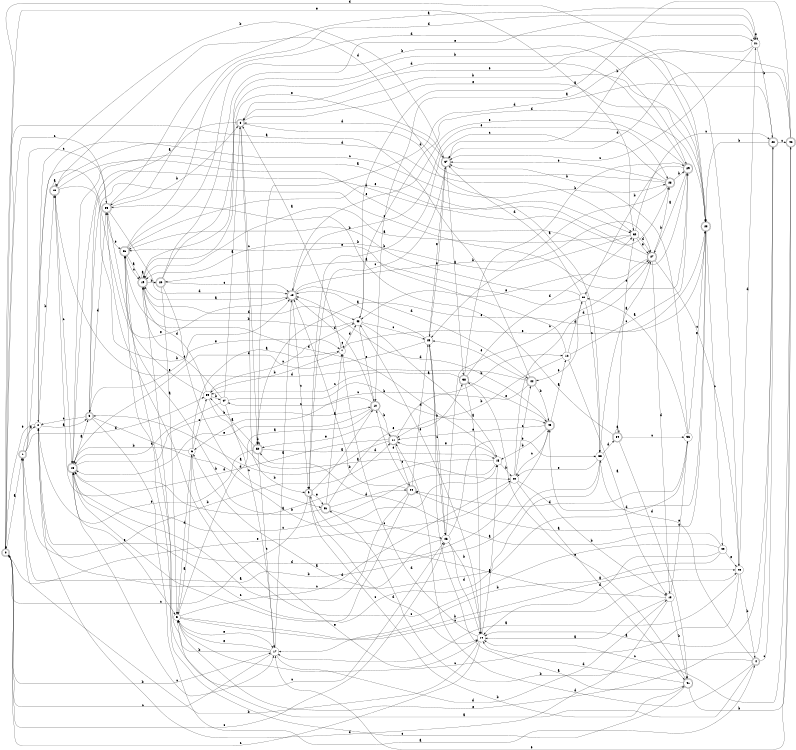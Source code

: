 digraph n42_4 {
__start0 [label="" shape="none"];

rankdir=LR;
size="8,5";

s0 [style="rounded,filled", color="black", fillcolor="white" shape="doublecircle", label="0"];
s1 [style="rounded,filled", color="black", fillcolor="white" shape="doublecircle", label="1"];
s2 [style="filled", color="black", fillcolor="white" shape="circle", label="2"];
s3 [style="rounded,filled", color="black", fillcolor="white" shape="doublecircle", label="3"];
s4 [style="rounded,filled", color="black", fillcolor="white" shape="doublecircle", label="4"];
s5 [style="filled", color="black", fillcolor="white" shape="circle", label="5"];
s6 [style="filled", color="black", fillcolor="white" shape="circle", label="6"];
s7 [style="filled", color="black", fillcolor="white" shape="circle", label="7"];
s8 [style="rounded,filled", color="black", fillcolor="white" shape="doublecircle", label="8"];
s9 [style="rounded,filled", color="black", fillcolor="white" shape="doublecircle", label="9"];
s10 [style="rounded,filled", color="black", fillcolor="white" shape="doublecircle", label="10"];
s11 [style="rounded,filled", color="black", fillcolor="white" shape="doublecircle", label="11"];
s12 [style="filled", color="black", fillcolor="white" shape="circle", label="12"];
s13 [style="filled", color="black", fillcolor="white" shape="circle", label="13"];
s14 [style="filled", color="black", fillcolor="white" shape="circle", label="14"];
s15 [style="filled", color="black", fillcolor="white" shape="circle", label="15"];
s16 [style="rounded,filled", color="black", fillcolor="white" shape="doublecircle", label="16"];
s17 [style="filled", color="black", fillcolor="white" shape="circle", label="17"];
s18 [style="rounded,filled", color="black", fillcolor="white" shape="doublecircle", label="18"];
s19 [style="rounded,filled", color="black", fillcolor="white" shape="doublecircle", label="19"];
s20 [style="rounded,filled", color="black", fillcolor="white" shape="doublecircle", label="20"];
s21 [style="filled", color="black", fillcolor="white" shape="circle", label="21"];
s22 [style="rounded,filled", color="black", fillcolor="white" shape="doublecircle", label="22"];
s23 [style="rounded,filled", color="black", fillcolor="white" shape="doublecircle", label="23"];
s24 [style="rounded,filled", color="black", fillcolor="white" shape="doublecircle", label="24"];
s25 [style="filled", color="black", fillcolor="white" shape="circle", label="25"];
s26 [style="filled", color="black", fillcolor="white" shape="circle", label="26"];
s27 [style="rounded,filled", color="black", fillcolor="white" shape="doublecircle", label="27"];
s28 [style="rounded,filled", color="black", fillcolor="white" shape="doublecircle", label="28"];
s29 [style="rounded,filled", color="black", fillcolor="white" shape="doublecircle", label="29"];
s30 [style="filled", color="black", fillcolor="white" shape="circle", label="30"];
s31 [style="rounded,filled", color="black", fillcolor="white" shape="doublecircle", label="31"];
s32 [style="filled", color="black", fillcolor="white" shape="circle", label="32"];
s33 [style="filled", color="black", fillcolor="white" shape="circle", label="33"];
s34 [style="rounded,filled", color="black", fillcolor="white" shape="doublecircle", label="34"];
s35 [style="rounded,filled", color="black", fillcolor="white" shape="doublecircle", label="35"];
s36 [style="filled", color="black", fillcolor="white" shape="circle", label="36"];
s37 [style="rounded,filled", color="black", fillcolor="white" shape="doublecircle", label="37"];
s38 [style="rounded,filled", color="black", fillcolor="white" shape="doublecircle", label="38"];
s39 [style="filled", color="black", fillcolor="white" shape="circle", label="39"];
s40 [style="filled", color="black", fillcolor="white" shape="circle", label="40"];
s41 [style="rounded,filled", color="black", fillcolor="white" shape="doublecircle", label="41"];
s42 [style="rounded,filled", color="black", fillcolor="white" shape="doublecircle", label="42"];
s43 [style="filled", color="black", fillcolor="white" shape="circle", label="43"];
s44 [style="rounded,filled", color="black", fillcolor="white" shape="doublecircle", label="44"];
s45 [style="rounded,filled", color="black", fillcolor="white" shape="doublecircle", label="45"];
s46 [style="rounded,filled", color="black", fillcolor="white" shape="doublecircle", label="46"];
s47 [style="filled", color="black", fillcolor="white" shape="circle", label="47"];
s48 [style="filled", color="black", fillcolor="white" shape="circle", label="48"];
s49 [style="filled", color="black", fillcolor="white" shape="circle", label="49"];
s50 [style="rounded,filled", color="black", fillcolor="white" shape="doublecircle", label="50"];
s51 [style="rounded,filled", color="black", fillcolor="white" shape="doublecircle", label="51"];
s0 -> s1 [label="a"];
s0 -> s17 [label="b"];
s0 -> s26 [label="c"];
s0 -> s23 [label="d"];
s0 -> s32 [label="e"];
s1 -> s2 [label="a"];
s1 -> s11 [label="b"];
s1 -> s35 [label="c"];
s1 -> s39 [label="d"];
s1 -> s18 [label="e"];
s2 -> s3 [label="a"];
s2 -> s46 [label="b"];
s2 -> s28 [label="c"];
s2 -> s45 [label="d"];
s2 -> s0 [label="e"];
s3 -> s4 [label="a"];
s3 -> s15 [label="b"];
s3 -> s2 [label="c"];
s3 -> s35 [label="d"];
s3 -> s7 [label="e"];
s4 -> s5 [label="a"];
s4 -> s51 [label="b"];
s4 -> s22 [label="c"];
s4 -> s11 [label="d"];
s4 -> s33 [label="e"];
s5 -> s6 [label="a"];
s5 -> s48 [label="b"];
s5 -> s48 [label="c"];
s5 -> s40 [label="d"];
s5 -> s17 [label="e"];
s6 -> s7 [label="a"];
s6 -> s16 [label="b"];
s6 -> s39 [label="c"];
s6 -> s5 [label="d"];
s6 -> s14 [label="e"];
s7 -> s8 [label="a"];
s7 -> s39 [label="b"];
s7 -> s7 [label="c"];
s7 -> s43 [label="d"];
s7 -> s23 [label="e"];
s8 -> s3 [label="a"];
s8 -> s9 [label="b"];
s8 -> s50 [label="c"];
s8 -> s33 [label="d"];
s8 -> s23 [label="e"];
s9 -> s10 [label="a"];
s9 -> s41 [label="b"];
s9 -> s0 [label="c"];
s9 -> s14 [label="d"];
s9 -> s51 [label="e"];
s10 -> s5 [label="a"];
s10 -> s11 [label="b"];
s10 -> s47 [label="c"];
s10 -> s18 [label="d"];
s10 -> s16 [label="e"];
s11 -> s3 [label="a"];
s11 -> s12 [label="b"];
s11 -> s24 [label="c"];
s11 -> s46 [label="d"];
s11 -> s50 [label="e"];
s12 -> s13 [label="a"];
s12 -> s11 [label="b"];
s12 -> s29 [label="c"];
s12 -> s30 [label="d"];
s12 -> s31 [label="e"];
s13 -> s14 [label="a"];
s13 -> s41 [label="b"];
s13 -> s36 [label="c"];
s13 -> s2 [label="d"];
s13 -> s9 [label="e"];
s14 -> s15 [label="a"];
s14 -> s1 [label="b"];
s14 -> s0 [label="c"];
s14 -> s7 [label="d"];
s14 -> s43 [label="e"];
s15 -> s16 [label="a"];
s15 -> s40 [label="b"];
s15 -> s16 [label="c"];
s15 -> s31 [label="d"];
s15 -> s11 [label="e"];
s16 -> s3 [label="a"];
s16 -> s10 [label="b"];
s16 -> s17 [label="c"];
s16 -> s28 [label="d"];
s16 -> s5 [label="e"];
s17 -> s18 [label="a"];
s17 -> s31 [label="b"];
s17 -> s0 [label="c"];
s17 -> s13 [label="d"];
s17 -> s5 [label="e"];
s18 -> s19 [label="a"];
s18 -> s27 [label="b"];
s18 -> s9 [label="c"];
s18 -> s44 [label="d"];
s18 -> s28 [label="e"];
s19 -> s19 [label="a"];
s19 -> s20 [label="b"];
s19 -> s26 [label="c"];
s19 -> s43 [label="d"];
s19 -> s37 [label="e"];
s20 -> s5 [label="a"];
s20 -> s21 [label="b"];
s20 -> s18 [label="c"];
s20 -> s51 [label="d"];
s20 -> s21 [label="e"];
s21 -> s10 [label="a"];
s21 -> s22 [label="b"];
s21 -> s37 [label="c"];
s21 -> s35 [label="d"];
s21 -> s21 [label="e"];
s22 -> s14 [label="a"];
s22 -> s23 [label="b"];
s22 -> s42 [label="c"];
s22 -> s50 [label="d"];
s22 -> s5 [label="e"];
s23 -> s24 [label="a"];
s23 -> s8 [label="b"];
s23 -> s49 [label="c"];
s23 -> s45 [label="d"];
s23 -> s50 [label="e"];
s24 -> s16 [label="a"];
s24 -> s18 [label="b"];
s24 -> s16 [label="c"];
s24 -> s25 [label="d"];
s24 -> s10 [label="e"];
s25 -> s18 [label="a"];
s25 -> s26 [label="b"];
s25 -> s26 [label="c"];
s25 -> s16 [label="d"];
s25 -> s37 [label="e"];
s26 -> s6 [label="a"];
s26 -> s14 [label="b"];
s26 -> s27 [label="c"];
s26 -> s14 [label="d"];
s26 -> s33 [label="e"];
s27 -> s16 [label="a"];
s27 -> s28 [label="b"];
s27 -> s48 [label="c"];
s27 -> s13 [label="d"];
s27 -> s43 [label="e"];
s28 -> s25 [label="a"];
s28 -> s29 [label="b"];
s28 -> s9 [label="c"];
s28 -> s46 [label="d"];
s28 -> s37 [label="e"];
s29 -> s27 [label="a"];
s29 -> s30 [label="b"];
s29 -> s3 [label="c"];
s29 -> s19 [label="d"];
s29 -> s18 [label="e"];
s30 -> s20 [label="a"];
s30 -> s31 [label="b"];
s30 -> s33 [label="c"];
s30 -> s37 [label="d"];
s30 -> s44 [label="e"];
s31 -> s19 [label="a"];
s31 -> s29 [label="b"];
s31 -> s19 [label="c"];
s31 -> s23 [label="d"];
s31 -> s32 [label="e"];
s32 -> s19 [label="a"];
s32 -> s19 [label="b"];
s32 -> s22 [label="c"];
s32 -> s27 [label="d"];
s32 -> s27 [label="e"];
s33 -> s27 [label="a"];
s33 -> s1 [label="b"];
s33 -> s2 [label="c"];
s33 -> s34 [label="d"];
s33 -> s40 [label="e"];
s34 -> s34 [label="a"];
s34 -> s35 [label="b"];
s34 -> s36 [label="c"];
s34 -> s41 [label="d"];
s34 -> s32 [label="e"];
s35 -> s21 [label="a"];
s35 -> s8 [label="b"];
s35 -> s0 [label="c"];
s35 -> s18 [label="d"];
s35 -> s31 [label="e"];
s36 -> s30 [label="a"];
s36 -> s37 [label="b"];
s36 -> s16 [label="c"];
s36 -> s24 [label="d"];
s36 -> s23 [label="e"];
s37 -> s38 [label="a"];
s37 -> s2 [label="b"];
s37 -> s9 [label="c"];
s37 -> s8 [label="d"];
s37 -> s25 [label="e"];
s38 -> s14 [label="a"];
s38 -> s29 [label="b"];
s38 -> s39 [label="c"];
s38 -> s32 [label="d"];
s38 -> s45 [label="e"];
s39 -> s40 [label="a"];
s39 -> s47 [label="b"];
s39 -> s43 [label="c"];
s39 -> s19 [label="d"];
s39 -> s31 [label="e"];
s40 -> s41 [label="a"];
s40 -> s13 [label="b"];
s40 -> s44 [label="c"];
s40 -> s27 [label="d"];
s40 -> s0 [label="e"];
s41 -> s25 [label="a"];
s41 -> s42 [label="b"];
s41 -> s31 [label="c"];
s41 -> s14 [label="d"];
s41 -> s38 [label="e"];
s42 -> s43 [label="a"];
s42 -> s37 [label="b"];
s42 -> s14 [label="c"];
s42 -> s37 [label="d"];
s42 -> s17 [label="e"];
s43 -> s15 [label="a"];
s43 -> s19 [label="b"];
s43 -> s25 [label="c"];
s43 -> s23 [label="d"];
s43 -> s10 [label="e"];
s44 -> s0 [label="a"];
s44 -> s45 [label="b"];
s44 -> s6 [label="c"];
s44 -> s46 [label="d"];
s44 -> s25 [label="e"];
s45 -> s12 [label="a"];
s45 -> s15 [label="b"];
s45 -> s40 [label="c"];
s45 -> s18 [label="d"];
s45 -> s11 [label="e"];
s46 -> s46 [label="a"];
s46 -> s18 [label="b"];
s46 -> s16 [label="c"];
s46 -> s32 [label="d"];
s46 -> s29 [label="e"];
s47 -> s8 [label="a"];
s47 -> s45 [label="b"];
s47 -> s17 [label="c"];
s47 -> s16 [label="d"];
s47 -> s19 [label="e"];
s48 -> s17 [label="a"];
s48 -> s4 [label="b"];
s48 -> s5 [label="c"];
s48 -> s21 [label="d"];
s48 -> s8 [label="e"];
s49 -> s50 [label="a"];
s49 -> s17 [label="b"];
s49 -> s35 [label="c"];
s49 -> s14 [label="d"];
s49 -> s48 [label="e"];
s50 -> s39 [label="a"];
s50 -> s50 [label="b"];
s50 -> s17 [label="c"];
s50 -> s15 [label="d"];
s50 -> s2 [label="e"];
s51 -> s7 [label="a"];
s51 -> s35 [label="b"];
s51 -> s26 [label="c"];
s51 -> s24 [label="d"];
s51 -> s38 [label="e"];

}